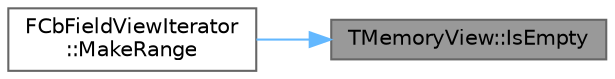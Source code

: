 digraph "TMemoryView::IsEmpty"
{
 // INTERACTIVE_SVG=YES
 // LATEX_PDF_SIZE
  bgcolor="transparent";
  edge [fontname=Helvetica,fontsize=10,labelfontname=Helvetica,labelfontsize=10];
  node [fontname=Helvetica,fontsize=10,shape=box,height=0.2,width=0.4];
  rankdir="RL";
  Node1 [id="Node000001",label="TMemoryView::IsEmpty",height=0.2,width=0.4,color="gray40", fillcolor="grey60", style="filled", fontcolor="black",tooltip="Returns whether the view has a size of 0 regardless of its data pointer."];
  Node1 -> Node2 [id="edge1_Node000001_Node000002",dir="back",color="steelblue1",style="solid",tooltip=" "];
  Node2 [id="Node000002",label="FCbFieldViewIterator\l::MakeRange",height=0.2,width=0.4,color="grey40", fillcolor="white", style="filled",URL="$d0/d08/classFCbFieldViewIterator.html#a45b71263e899711f2c737582063ea11a",tooltip="Construct a field range from a buffer containing zero or more valid fields."];
}
